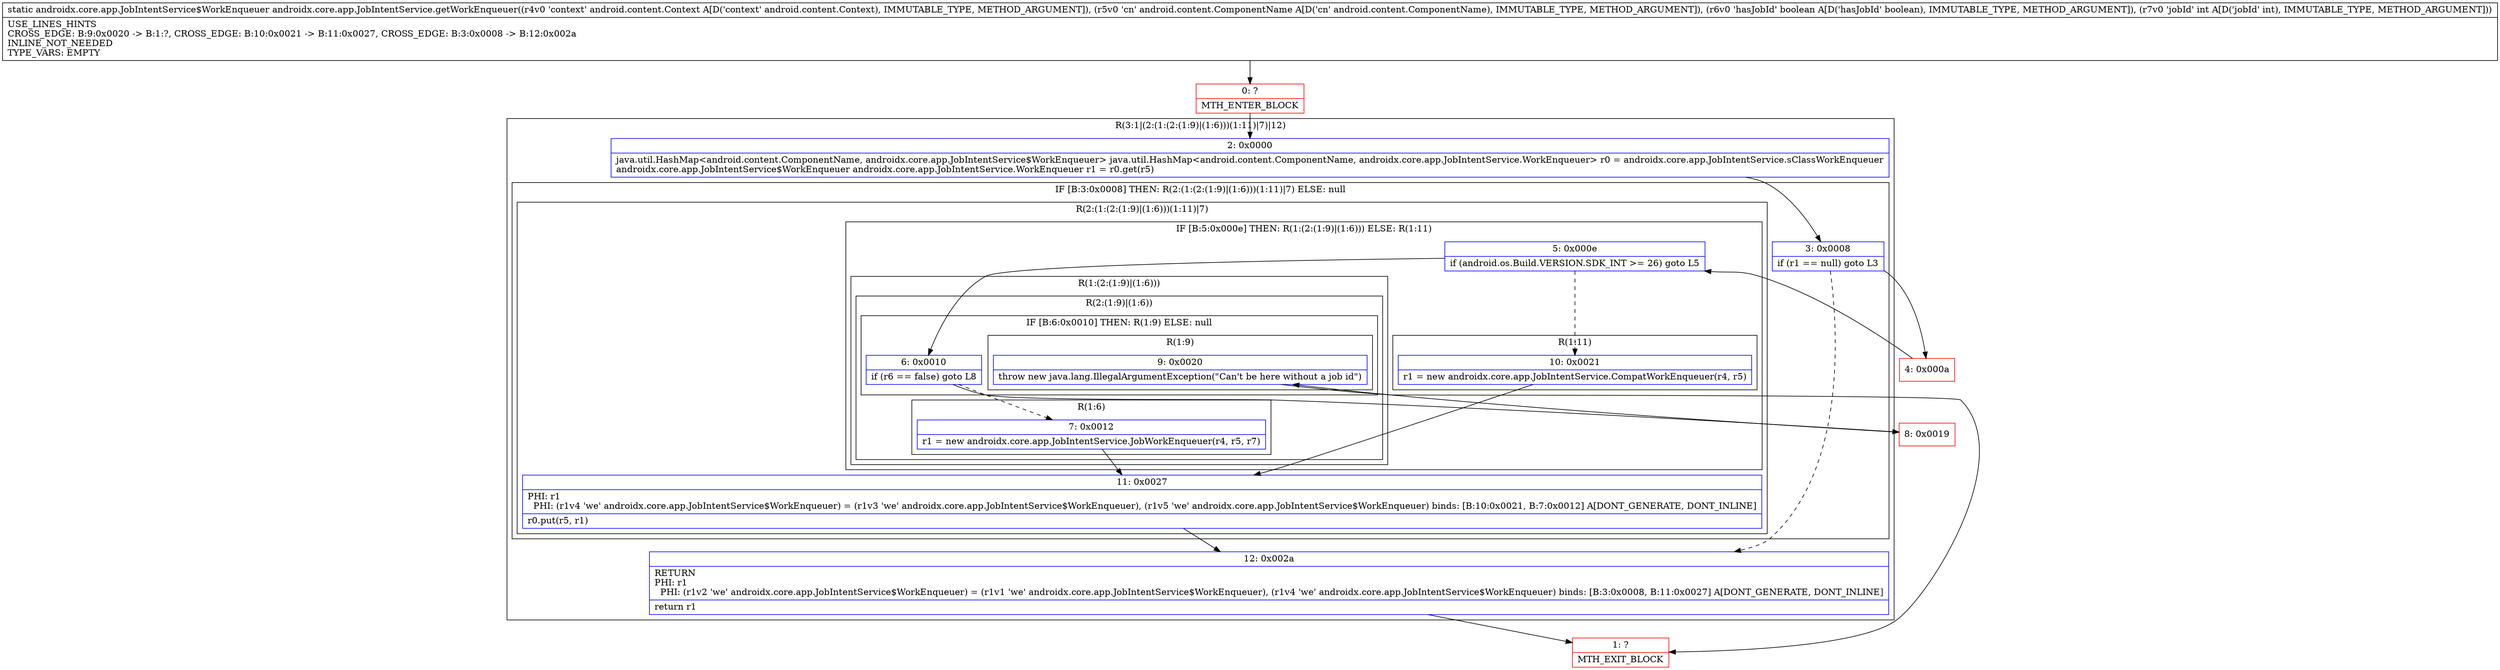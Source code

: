 digraph "CFG forandroidx.core.app.JobIntentService.getWorkEnqueuer(Landroid\/content\/Context;Landroid\/content\/ComponentName;ZI)Landroidx\/core\/app\/JobIntentService$WorkEnqueuer;" {
subgraph cluster_Region_1705238603 {
label = "R(3:1|(2:(1:(2:(1:9)|(1:6)))(1:11)|7)|12)";
node [shape=record,color=blue];
Node_2 [shape=record,label="{2\:\ 0x0000|java.util.HashMap\<android.content.ComponentName, androidx.core.app.JobIntentService$WorkEnqueuer\> java.util.HashMap\<android.content.ComponentName, androidx.core.app.JobIntentService.WorkEnqueuer\> r0 = androidx.core.app.JobIntentService.sClassWorkEnqueuer\landroidx.core.app.JobIntentService$WorkEnqueuer androidx.core.app.JobIntentService.WorkEnqueuer r1 = r0.get(r5)\l}"];
subgraph cluster_IfRegion_915154726 {
label = "IF [B:3:0x0008] THEN: R(2:(1:(2:(1:9)|(1:6)))(1:11)|7) ELSE: null";
node [shape=record,color=blue];
Node_3 [shape=record,label="{3\:\ 0x0008|if (r1 == null) goto L3\l}"];
subgraph cluster_Region_1695775552 {
label = "R(2:(1:(2:(1:9)|(1:6)))(1:11)|7)";
node [shape=record,color=blue];
subgraph cluster_IfRegion_26250318 {
label = "IF [B:5:0x000e] THEN: R(1:(2:(1:9)|(1:6))) ELSE: R(1:11)";
node [shape=record,color=blue];
Node_5 [shape=record,label="{5\:\ 0x000e|if (android.os.Build.VERSION.SDK_INT \>= 26) goto L5\l}"];
subgraph cluster_Region_658289323 {
label = "R(1:(2:(1:9)|(1:6)))";
node [shape=record,color=blue];
subgraph cluster_Region_1969746673 {
label = "R(2:(1:9)|(1:6))";
node [shape=record,color=blue];
subgraph cluster_IfRegion_1760270548 {
label = "IF [B:6:0x0010] THEN: R(1:9) ELSE: null";
node [shape=record,color=blue];
Node_6 [shape=record,label="{6\:\ 0x0010|if (r6 == false) goto L8\l}"];
subgraph cluster_Region_1838979963 {
label = "R(1:9)";
node [shape=record,color=blue];
Node_9 [shape=record,label="{9\:\ 0x0020|throw new java.lang.IllegalArgumentException(\"Can't be here without a job id\")\l}"];
}
}
subgraph cluster_Region_1289172815 {
label = "R(1:6)";
node [shape=record,color=blue];
Node_7 [shape=record,label="{7\:\ 0x0012|r1 = new androidx.core.app.JobIntentService.JobWorkEnqueuer(r4, r5, r7)\l}"];
}
}
}
subgraph cluster_Region_1772063573 {
label = "R(1:11)";
node [shape=record,color=blue];
Node_10 [shape=record,label="{10\:\ 0x0021|r1 = new androidx.core.app.JobIntentService.CompatWorkEnqueuer(r4, r5)\l}"];
}
}
Node_11 [shape=record,label="{11\:\ 0x0027|PHI: r1 \l  PHI: (r1v4 'we' androidx.core.app.JobIntentService$WorkEnqueuer) = (r1v3 'we' androidx.core.app.JobIntentService$WorkEnqueuer), (r1v5 'we' androidx.core.app.JobIntentService$WorkEnqueuer) binds: [B:10:0x0021, B:7:0x0012] A[DONT_GENERATE, DONT_INLINE]\l|r0.put(r5, r1)\l}"];
}
}
Node_12 [shape=record,label="{12\:\ 0x002a|RETURN\lPHI: r1 \l  PHI: (r1v2 'we' androidx.core.app.JobIntentService$WorkEnqueuer) = (r1v1 'we' androidx.core.app.JobIntentService$WorkEnqueuer), (r1v4 'we' androidx.core.app.JobIntentService$WorkEnqueuer) binds: [B:3:0x0008, B:11:0x0027] A[DONT_GENERATE, DONT_INLINE]\l|return r1\l}"];
}
Node_0 [shape=record,color=red,label="{0\:\ ?|MTH_ENTER_BLOCK\l}"];
Node_4 [shape=record,color=red,label="{4\:\ 0x000a}"];
Node_8 [shape=record,color=red,label="{8\:\ 0x0019}"];
Node_1 [shape=record,color=red,label="{1\:\ ?|MTH_EXIT_BLOCK\l}"];
MethodNode[shape=record,label="{static androidx.core.app.JobIntentService$WorkEnqueuer androidx.core.app.JobIntentService.getWorkEnqueuer((r4v0 'context' android.content.Context A[D('context' android.content.Context), IMMUTABLE_TYPE, METHOD_ARGUMENT]), (r5v0 'cn' android.content.ComponentName A[D('cn' android.content.ComponentName), IMMUTABLE_TYPE, METHOD_ARGUMENT]), (r6v0 'hasJobId' boolean A[D('hasJobId' boolean), IMMUTABLE_TYPE, METHOD_ARGUMENT]), (r7v0 'jobId' int A[D('jobId' int), IMMUTABLE_TYPE, METHOD_ARGUMENT]))  | USE_LINES_HINTS\lCROSS_EDGE: B:9:0x0020 \-\> B:1:?, CROSS_EDGE: B:10:0x0021 \-\> B:11:0x0027, CROSS_EDGE: B:3:0x0008 \-\> B:12:0x002a\lINLINE_NOT_NEEDED\lTYPE_VARS: EMPTY\l}"];
MethodNode -> Node_0;Node_2 -> Node_3;
Node_3 -> Node_4;
Node_3 -> Node_12[style=dashed];
Node_5 -> Node_6;
Node_5 -> Node_10[style=dashed];
Node_6 -> Node_7[style=dashed];
Node_6 -> Node_8;
Node_9 -> Node_1;
Node_7 -> Node_11;
Node_10 -> Node_11;
Node_11 -> Node_12;
Node_12 -> Node_1;
Node_0 -> Node_2;
Node_4 -> Node_5;
Node_8 -> Node_9;
}

